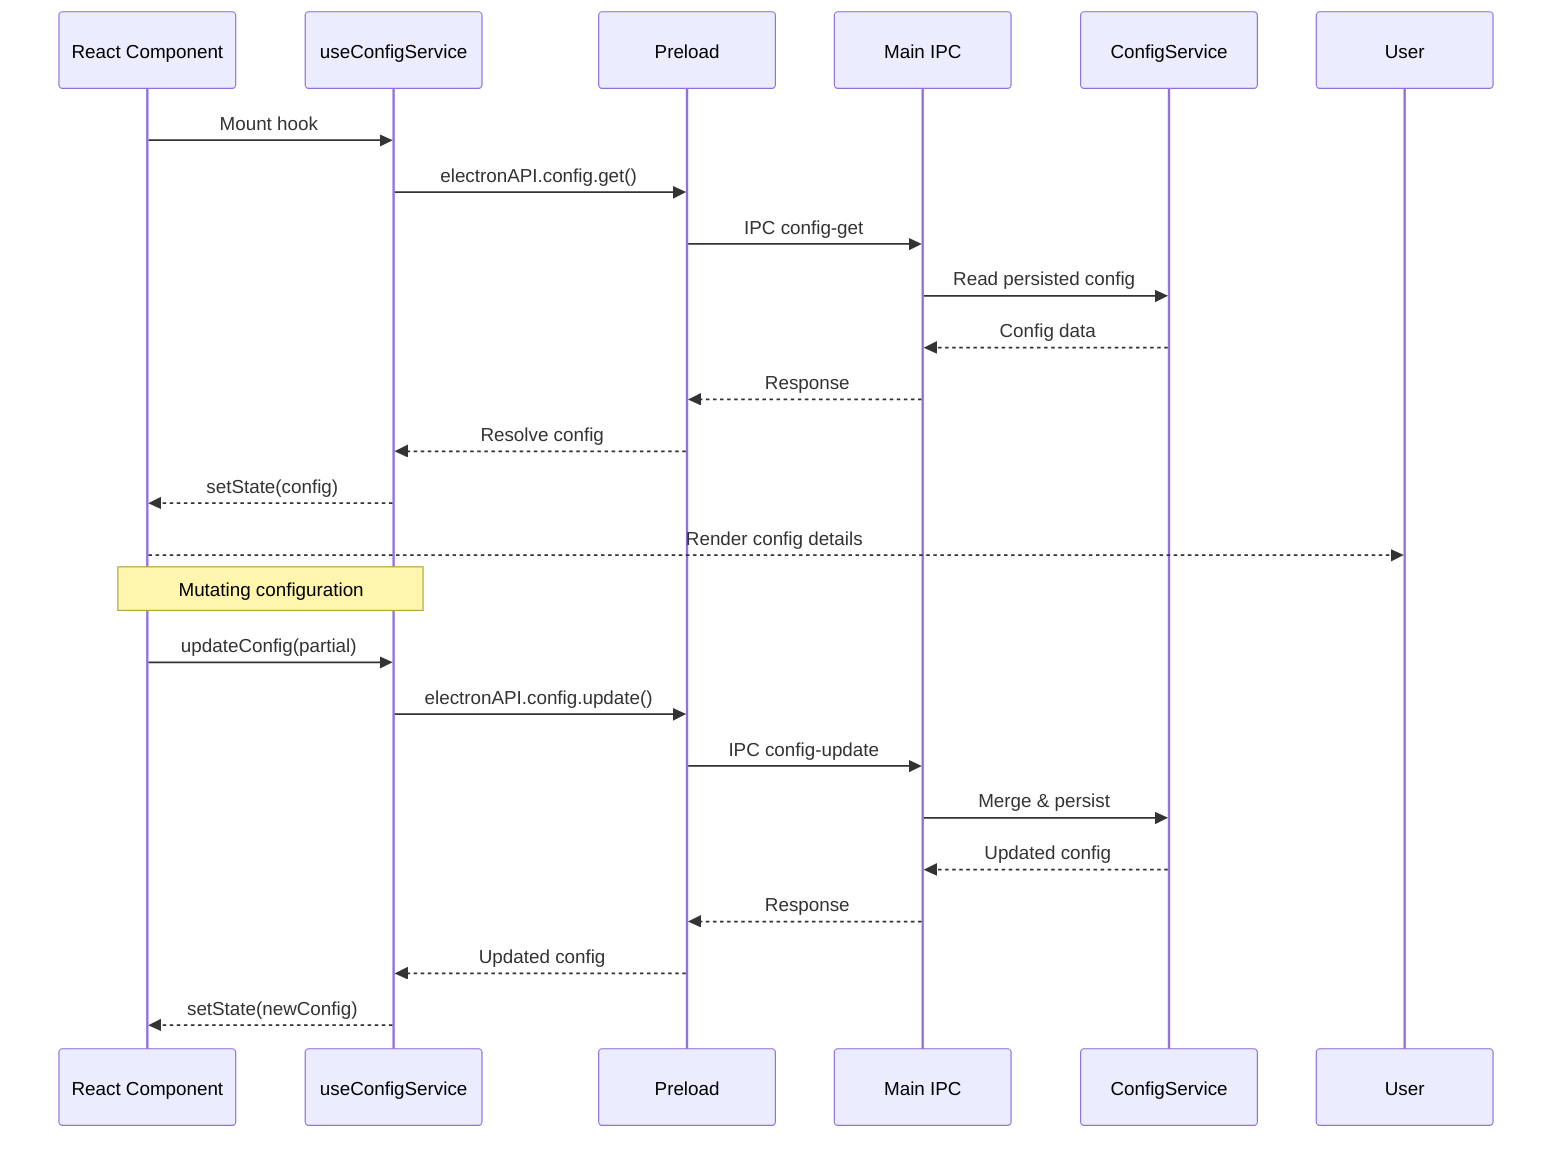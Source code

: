 %% Config Load & Update Sequence
sequenceDiagram
    participant Component as React Component
    participant Hook as useConfigService
    participant Preload
    participant Main as Main IPC
    participant Config as ConfigService

    Component->>Hook: Mount hook
    Hook->>Preload: electronAPI.config.get()
    Preload->>Main: IPC config-get
    Main->>Config: Read persisted config
    Config-->>Main: Config data
    Main-->>Preload: Response
    Preload-->>Hook: Resolve config
    Hook-->>Component: setState(config)
    Component-->>User: Render config details

    Note over Component,Hook: Mutating configuration
    Component->>Hook: updateConfig(partial)
    Hook->>Preload: electronAPI.config.update()
    Preload->>Main: IPC config-update
    Main->>Config: Merge & persist
    Config-->>Main: Updated config
    Main-->>Preload: Response
    Preload-->>Hook: Updated config
    Hook-->>Component: setState(newConfig)